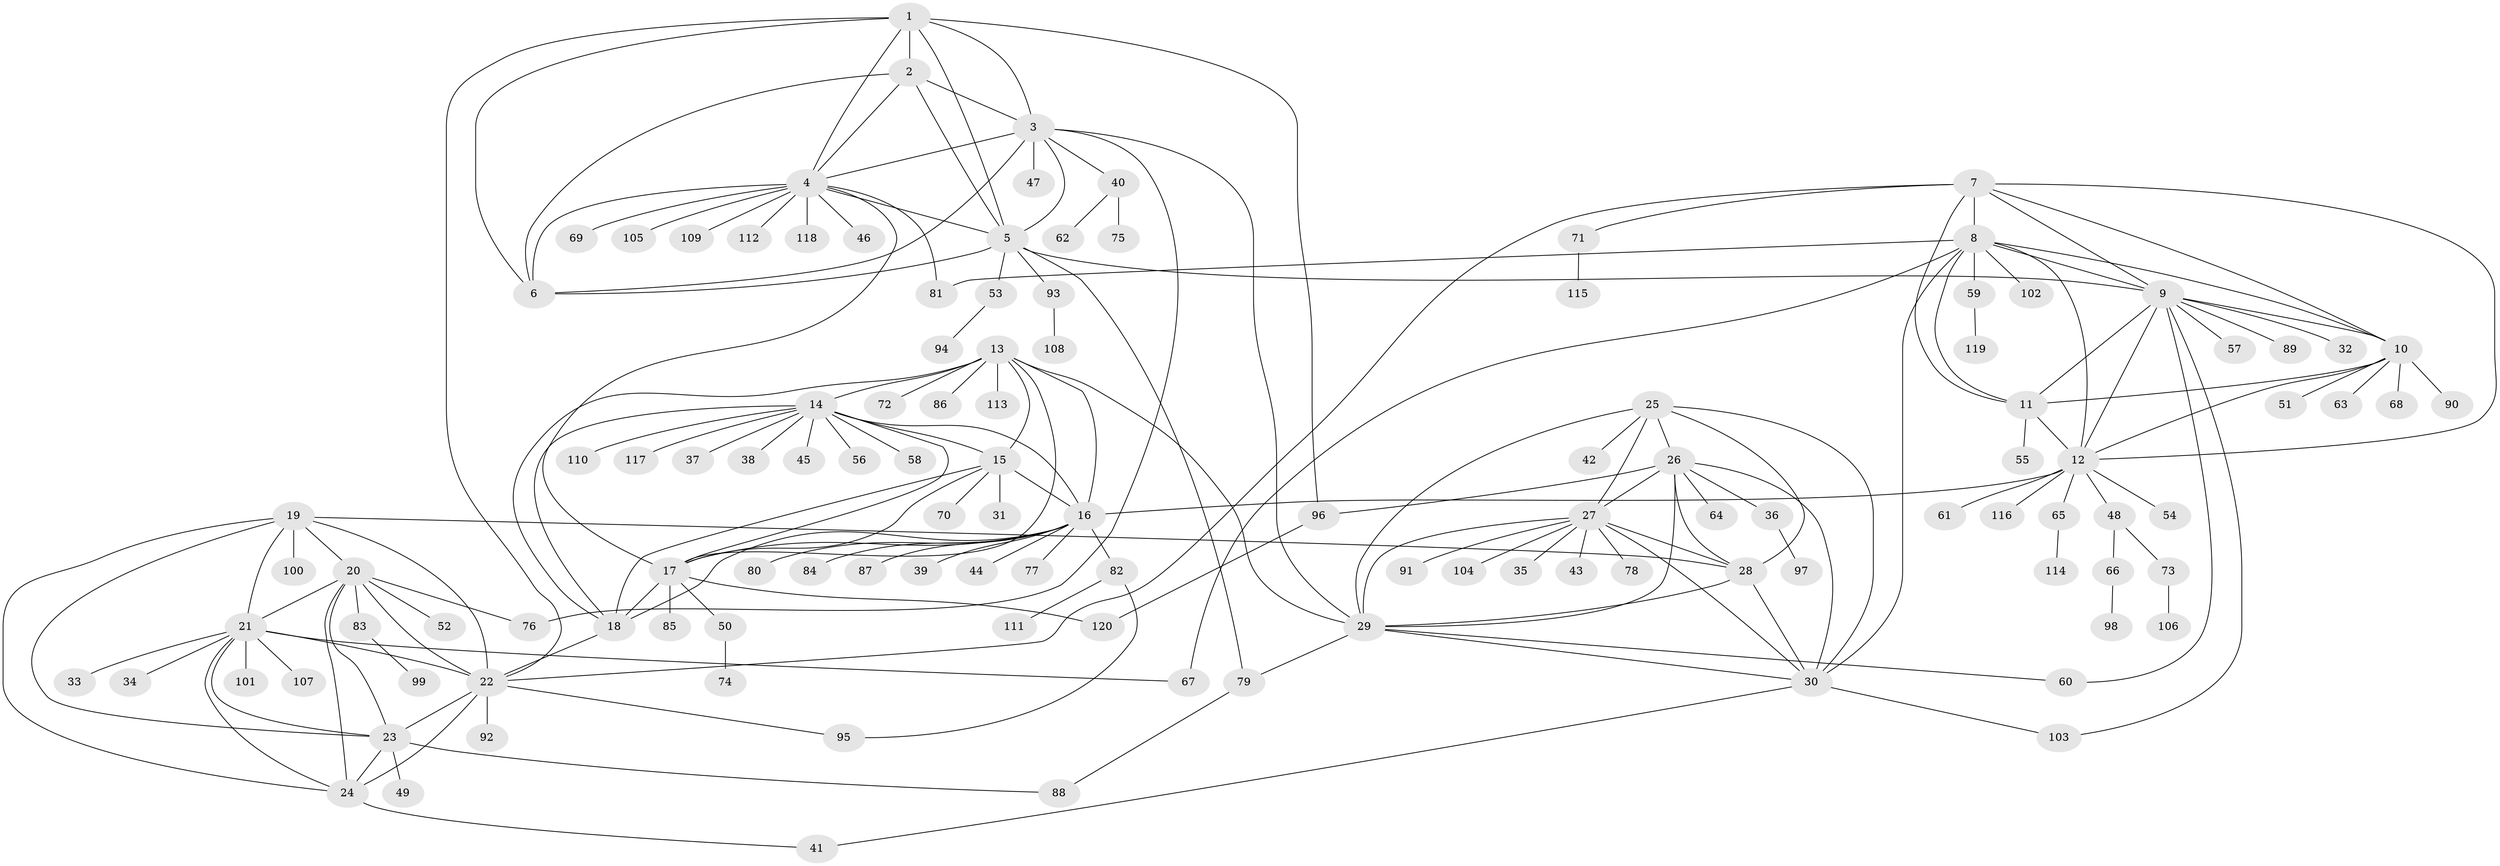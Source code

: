 // coarse degree distribution, {5: 0.03333333333333333, 3: 0.016666666666666666, 15: 0.016666666666666666, 7: 0.05, 9: 0.06666666666666667, 6: 0.06666666666666667, 11: 0.016666666666666666, 1: 0.6333333333333333, 2: 0.1}
// Generated by graph-tools (version 1.1) at 2025/19/03/04/25 18:19:35]
// undirected, 120 vertices, 186 edges
graph export_dot {
graph [start="1"]
  node [color=gray90,style=filled];
  1;
  2;
  3;
  4;
  5;
  6;
  7;
  8;
  9;
  10;
  11;
  12;
  13;
  14;
  15;
  16;
  17;
  18;
  19;
  20;
  21;
  22;
  23;
  24;
  25;
  26;
  27;
  28;
  29;
  30;
  31;
  32;
  33;
  34;
  35;
  36;
  37;
  38;
  39;
  40;
  41;
  42;
  43;
  44;
  45;
  46;
  47;
  48;
  49;
  50;
  51;
  52;
  53;
  54;
  55;
  56;
  57;
  58;
  59;
  60;
  61;
  62;
  63;
  64;
  65;
  66;
  67;
  68;
  69;
  70;
  71;
  72;
  73;
  74;
  75;
  76;
  77;
  78;
  79;
  80;
  81;
  82;
  83;
  84;
  85;
  86;
  87;
  88;
  89;
  90;
  91;
  92;
  93;
  94;
  95;
  96;
  97;
  98;
  99;
  100;
  101;
  102;
  103;
  104;
  105;
  106;
  107;
  108;
  109;
  110;
  111;
  112;
  113;
  114;
  115;
  116;
  117;
  118;
  119;
  120;
  1 -- 2;
  1 -- 3;
  1 -- 4;
  1 -- 5;
  1 -- 6;
  1 -- 22;
  1 -- 96;
  2 -- 3;
  2 -- 4;
  2 -- 5;
  2 -- 6;
  3 -- 4;
  3 -- 5;
  3 -- 6;
  3 -- 29;
  3 -- 40;
  3 -- 47;
  3 -- 76;
  4 -- 5;
  4 -- 6;
  4 -- 17;
  4 -- 46;
  4 -- 69;
  4 -- 81;
  4 -- 105;
  4 -- 109;
  4 -- 112;
  4 -- 118;
  5 -- 6;
  5 -- 9;
  5 -- 53;
  5 -- 79;
  5 -- 93;
  7 -- 8;
  7 -- 9;
  7 -- 10;
  7 -- 11;
  7 -- 12;
  7 -- 22;
  7 -- 71;
  8 -- 9;
  8 -- 10;
  8 -- 11;
  8 -- 12;
  8 -- 30;
  8 -- 59;
  8 -- 67;
  8 -- 81;
  8 -- 102;
  9 -- 10;
  9 -- 11;
  9 -- 12;
  9 -- 32;
  9 -- 57;
  9 -- 60;
  9 -- 89;
  9 -- 103;
  10 -- 11;
  10 -- 12;
  10 -- 51;
  10 -- 63;
  10 -- 68;
  10 -- 90;
  11 -- 12;
  11 -- 55;
  12 -- 16;
  12 -- 48;
  12 -- 54;
  12 -- 61;
  12 -- 65;
  12 -- 116;
  13 -- 14;
  13 -- 15;
  13 -- 16;
  13 -- 17;
  13 -- 18;
  13 -- 29;
  13 -- 72;
  13 -- 86;
  13 -- 113;
  14 -- 15;
  14 -- 16;
  14 -- 17;
  14 -- 18;
  14 -- 37;
  14 -- 38;
  14 -- 45;
  14 -- 56;
  14 -- 58;
  14 -- 110;
  14 -- 117;
  15 -- 16;
  15 -- 17;
  15 -- 18;
  15 -- 31;
  15 -- 70;
  16 -- 17;
  16 -- 18;
  16 -- 39;
  16 -- 44;
  16 -- 77;
  16 -- 80;
  16 -- 82;
  16 -- 84;
  16 -- 87;
  17 -- 18;
  17 -- 50;
  17 -- 85;
  17 -- 120;
  18 -- 22;
  19 -- 20;
  19 -- 21;
  19 -- 22;
  19 -- 23;
  19 -- 24;
  19 -- 28;
  19 -- 100;
  20 -- 21;
  20 -- 22;
  20 -- 23;
  20 -- 24;
  20 -- 52;
  20 -- 76;
  20 -- 83;
  21 -- 22;
  21 -- 23;
  21 -- 24;
  21 -- 33;
  21 -- 34;
  21 -- 67;
  21 -- 101;
  21 -- 107;
  22 -- 23;
  22 -- 24;
  22 -- 92;
  22 -- 95;
  23 -- 24;
  23 -- 49;
  23 -- 88;
  24 -- 41;
  25 -- 26;
  25 -- 27;
  25 -- 28;
  25 -- 29;
  25 -- 30;
  25 -- 42;
  26 -- 27;
  26 -- 28;
  26 -- 29;
  26 -- 30;
  26 -- 36;
  26 -- 64;
  26 -- 96;
  27 -- 28;
  27 -- 29;
  27 -- 30;
  27 -- 35;
  27 -- 43;
  27 -- 78;
  27 -- 91;
  27 -- 104;
  28 -- 29;
  28 -- 30;
  29 -- 30;
  29 -- 60;
  29 -- 79;
  30 -- 41;
  30 -- 103;
  36 -- 97;
  40 -- 62;
  40 -- 75;
  48 -- 66;
  48 -- 73;
  50 -- 74;
  53 -- 94;
  59 -- 119;
  65 -- 114;
  66 -- 98;
  71 -- 115;
  73 -- 106;
  79 -- 88;
  82 -- 95;
  82 -- 111;
  83 -- 99;
  93 -- 108;
  96 -- 120;
}
